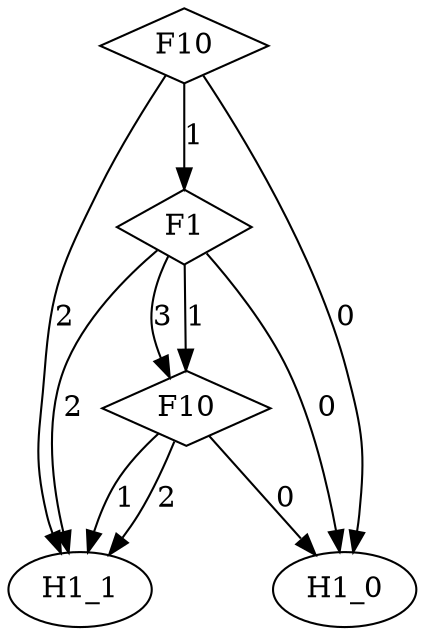 digraph {
node [label=H1_1,style=""] H1_1
node [label=H1_1,style=""] H1_1
node [label=H1_0,style=""] H1_0
node [label=H1_1,style=""] H1_1
node [label=H1_0,style=""] H1_0
node [label=H1_1,style=""] H1_1
node [label=H1_0,style=""] H1_0
node [label=F10,shape="diamond",style=""] 2
node [label=F1,shape="diamond",style=""] 1
node [label=F10,shape="diamond",style=""] 0

2 -> H1_1 [label="2"]
2 -> H1_1 [label="1"]
2 -> H1_0 [label="0"]
1 -> 2 [label="3"]
1 -> H1_1 [label="2"]
1 -> 2 [label="1"]
1 -> H1_0 [label="0"]
0 -> H1_1 [label="2"]
0 -> 1 [label="1"]
0 -> H1_0 [label="0"]
}